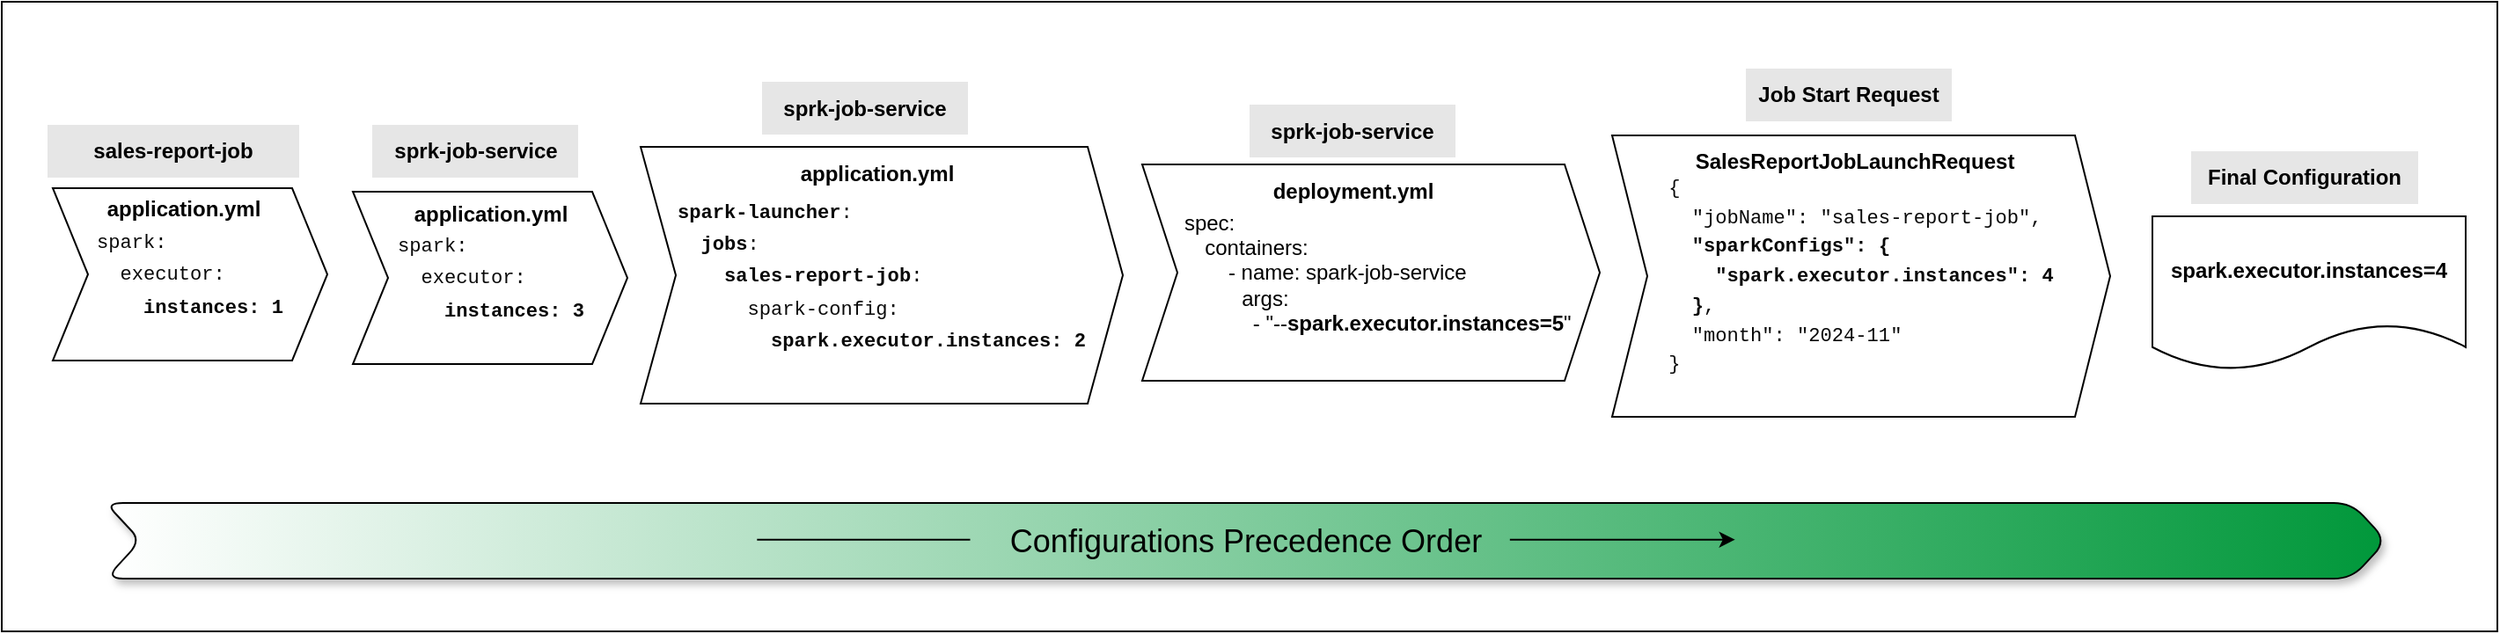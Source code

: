 <mxfile border="50" scale="3" compressed="false" locked="false" version="25.0.2">
  <diagram name="Blank" id="YmL12bMKpDGza6XwsDPr">
    <mxGraphModel dx="1642" dy="401" grid="0" gridSize="10" guides="1" tooltips="1" connect="1" arrows="0" fold="1" page="0" pageScale="1" pageWidth="827" pageHeight="1169" background="none" math="1" shadow="0">
      <root>
        <mxCell id="X5NqExCQtvZxIxQ7pmgY-0" />
        <mxCell id="1" parent="X5NqExCQtvZxIxQ7pmgY-0" />
        <mxCell id="7fYKbIvwsxHzfeDW7NYz-28" value="" style="rounded=0;whiteSpace=wrap;html=1;" parent="1" vertex="1">
          <mxGeometry x="-233" y="402" width="1418" height="358" as="geometry" />
        </mxCell>
        <mxCell id="7fYKbIvwsxHzfeDW7NYz-23" value="" style="group" parent="1" vertex="1" connectable="0">
          <mxGeometry x="-207" y="472" width="159" height="134" as="geometry" />
        </mxCell>
        <mxCell id="7fYKbIvwsxHzfeDW7NYz-7" value="&lt;pre style=&quot;font-variant-numeric: normal; font-variant-east-asian: normal; font-variant-alternates: normal; font-size-adjust: none; font-kerning: auto; font-optical-sizing: auto; font-feature-settings: normal; font-variation-settings: normal; font-variant-position: normal; font-stretch: normal; line-height: 1.45; box-sizing: border-box; margin-top: 16px; margin-bottom: 16px; padding: 16px; overflow: auto; border-radius: 3px; text-align: start;&quot; class=&quot;code-fence&quot;&gt;&lt;font face=&quot;JetBrains Mono, Consolas, Liberation Mono, Menlo, Courier, monospace&quot; color=&quot;#080808&quot;&gt;&lt;span style=&quot;font-size: 11.05px;&quot;&gt;spark:&lt;br&gt;  executor:&lt;br&gt;    &lt;b&gt;instances: 1&lt;/b&gt;&lt;/span&gt;&lt;span style=&quot;font-size: 0.85em;&quot;&gt;&lt;br&gt;&lt;/span&gt;&lt;/font&gt;&lt;/pre&gt;" style="shape=step;perimeter=stepPerimeter;whiteSpace=wrap;html=1;fixedSize=1;" parent="7fYKbIvwsxHzfeDW7NYz-23" vertex="1">
          <mxGeometry x="3" y="36" width="156" height="98" as="geometry" />
        </mxCell>
        <mxCell id="7fYKbIvwsxHzfeDW7NYz-16" value="&lt;b&gt;application.yml&lt;/b&gt;" style="text;html=1;align=center;verticalAlign=middle;whiteSpace=wrap;rounded=0;" parent="7fYKbIvwsxHzfeDW7NYz-23" vertex="1">
          <mxGeometry x="18" y="33" width="119" height="30" as="geometry" />
        </mxCell>
        <mxCell id="7fYKbIvwsxHzfeDW7NYz-18" value="&lt;b&gt;sales-report-job&lt;/b&gt;" style="text;html=1;align=center;verticalAlign=middle;whiteSpace=wrap;rounded=0;fillColor=#E6E6E6;fillStyle=solid;" parent="7fYKbIvwsxHzfeDW7NYz-23" vertex="1">
          <mxGeometry width="143" height="30" as="geometry" />
        </mxCell>
        <mxCell id="7fYKbIvwsxHzfeDW7NYz-24" value="" style="group" parent="1" vertex="1" connectable="0">
          <mxGeometry x="130" y="447.5" width="274" height="183" as="geometry" />
        </mxCell>
        <mxCell id="7fYKbIvwsxHzfeDW7NYz-6" value="&lt;pre style=&quot;font-variant-numeric: normal; font-variant-east-asian: normal; font-variant-alternates: normal; font-size-adjust: none; font-kerning: auto; font-optical-sizing: auto; font-feature-settings: normal; font-variation-settings: normal; font-variant-position: normal; font-stretch: normal; line-height: 1.45; box-sizing: border-box; margin-top: 16px; margin-bottom: 16px; padding: 16px; overflow: auto; border-radius: 3px; text-align: start;&quot; class=&quot;code-fence&quot;&gt;&lt;font face=&quot;JetBrains Mono, Consolas, Liberation Mono, Menlo, Courier, monospace&quot; color=&quot;#080808&quot;&gt;&lt;span style=&quot;font-size: 11.05px;&quot;&gt;&lt;b&gt;spark-launcher&lt;/b&gt;:&lt;br&gt;  &lt;b&gt;jobs&lt;/b&gt;:&lt;br&gt;    &lt;b&gt;sales-report-job&lt;/b&gt;:&lt;br&gt;      spark-config:&lt;br&gt;        &lt;b&gt;spark.executor.instances: 2&lt;/b&gt;&lt;/span&gt;&lt;span style=&quot;font-size: 0.85em;&quot;&gt;&lt;br&gt;&lt;/span&gt;&lt;/font&gt;&lt;/pre&gt;" style="shape=step;perimeter=stepPerimeter;whiteSpace=wrap;html=1;fixedSize=1;" parent="7fYKbIvwsxHzfeDW7NYz-24" vertex="1">
          <mxGeometry y="37" width="274" height="146" as="geometry" />
        </mxCell>
        <mxCell id="7fYKbIvwsxHzfeDW7NYz-9" value="&lt;b&gt;application.yml&lt;/b&gt;" style="text;html=1;align=center;verticalAlign=middle;whiteSpace=wrap;rounded=0;" parent="7fYKbIvwsxHzfeDW7NYz-24" vertex="1">
          <mxGeometry x="75" y="37" width="119" height="30" as="geometry" />
        </mxCell>
        <mxCell id="7fYKbIvwsxHzfeDW7NYz-17" value="&lt;b&gt;sprk-job-service&lt;/b&gt;" style="text;html=1;align=center;verticalAlign=middle;whiteSpace=wrap;rounded=0;fillColor=#E6E6E6;fillStyle=solid;" parent="7fYKbIvwsxHzfeDW7NYz-24" vertex="1">
          <mxGeometry x="69" width="117" height="30" as="geometry" />
        </mxCell>
        <mxCell id="7fYKbIvwsxHzfeDW7NYz-25" value="" style="group" parent="1" vertex="1" connectable="0">
          <mxGeometry x="-33.5" y="472" width="156" height="136" as="geometry" />
        </mxCell>
        <mxCell id="7fYKbIvwsxHzfeDW7NYz-5" value="&lt;pre style=&quot;font-variant-numeric: normal; font-variant-east-asian: normal; font-variant-alternates: normal; font-size-adjust: none; font-kerning: auto; font-optical-sizing: auto; font-feature-settings: normal; font-variation-settings: normal; font-variant-position: normal; font-stretch: normal; line-height: 1.45; box-sizing: border-box; margin-top: 16px; margin-bottom: 16px; padding: 16px; overflow: auto; border-radius: 3px; text-align: start;&quot; class=&quot;code-fence&quot;&gt;&lt;font face=&quot;JetBrains Mono, Consolas, Liberation Mono, Menlo, Courier, monospace&quot; color=&quot;#080808&quot;&gt;&lt;span style=&quot;font-size: 11.05px;&quot;&gt;spark:&lt;br&gt;  executor:&lt;br&gt;    &lt;b&gt;instances: 3&lt;/b&gt;&lt;/span&gt;&lt;span style=&quot;font-size: 0.85em;&quot;&gt;&lt;br&gt;&lt;/span&gt;&lt;/font&gt;&lt;/pre&gt;" style="shape=step;perimeter=stepPerimeter;whiteSpace=wrap;html=1;fixedSize=1;" parent="7fYKbIvwsxHzfeDW7NYz-25" vertex="1">
          <mxGeometry y="38" width="156" height="98" as="geometry" />
        </mxCell>
        <mxCell id="7fYKbIvwsxHzfeDW7NYz-10" value="&lt;b&gt;sprk-job-service&lt;/b&gt;" style="text;html=1;align=center;verticalAlign=middle;whiteSpace=wrap;rounded=0;fillColor=#E6E6E6;fillStyle=solid;" parent="7fYKbIvwsxHzfeDW7NYz-25" vertex="1">
          <mxGeometry x="11" width="117" height="30" as="geometry" />
        </mxCell>
        <mxCell id="7fYKbIvwsxHzfeDW7NYz-11" value="&lt;b&gt;application.yml&lt;/b&gt;" style="text;html=1;align=center;verticalAlign=middle;whiteSpace=wrap;rounded=0;" parent="7fYKbIvwsxHzfeDW7NYz-25" vertex="1">
          <mxGeometry x="25" y="36" width="106" height="30" as="geometry" />
        </mxCell>
        <mxCell id="7fYKbIvwsxHzfeDW7NYz-26" value="" style="group" parent="1" vertex="1" connectable="0">
          <mxGeometry x="415" y="460.5" width="260" height="157" as="geometry" />
        </mxCell>
        <mxCell id="7fYKbIvwsxHzfeDW7NYz-4" value="&lt;div&gt;&amp;nbsp; &amp;nbsp; spec:&amp;nbsp; &amp;nbsp; &amp;nbsp; &amp;nbsp; &amp;nbsp; &amp;nbsp; &amp;nbsp; &amp;nbsp; &amp;nbsp; &amp;nbsp; &amp;nbsp; &amp;nbsp; &amp;nbsp; &amp;nbsp; &amp;nbsp; &amp;nbsp; &amp;nbsp; &amp;nbsp; &amp;nbsp; &amp;nbsp; &amp;nbsp; &amp;nbsp; &amp;nbsp; &amp;nbsp; &amp;nbsp; &amp;nbsp; &amp;nbsp; &amp;nbsp; &amp;nbsp; &amp;nbsp;&lt;/div&gt;&lt;div&gt;&amp;nbsp; &amp;nbsp; &amp;nbsp; containers:&amp;nbsp; &amp;nbsp; &amp;nbsp; &amp;nbsp; &amp;nbsp; &amp;nbsp; &amp;nbsp; &amp;nbsp; &amp;nbsp; &amp;nbsp; &amp;nbsp; &amp;nbsp; &amp;nbsp; &amp;nbsp; &amp;nbsp; &amp;nbsp; &amp;nbsp; &amp;nbsp; &amp;nbsp; &amp;nbsp; &amp;nbsp; &amp;nbsp; &amp;nbsp;&lt;/div&gt;&lt;div&gt;&amp;nbsp; &amp;nbsp; &amp;nbsp; &amp;nbsp; &amp;nbsp; &amp;nbsp; &amp;nbsp; - name: spark-job-service&amp;nbsp; &amp;nbsp; &amp;nbsp; &amp;nbsp; &amp;nbsp; &amp;nbsp; &amp;nbsp; &amp;nbsp; &amp;nbsp; &amp;nbsp; &amp;nbsp;&amp;nbsp;&lt;/div&gt;&lt;div&gt;&amp;nbsp; &amp;nbsp; &amp;nbsp; &amp;nbsp; &amp;nbsp; &amp;nbsp; &amp;nbsp; &amp;nbsp;args:&amp;nbsp; &amp;nbsp; &amp;nbsp; &amp;nbsp; &amp;nbsp; &amp;nbsp; &amp;nbsp; &amp;nbsp; &amp;nbsp; &amp;nbsp; &amp;nbsp; &amp;nbsp; &amp;nbsp; &amp;nbsp; &amp;nbsp; &amp;nbsp; &amp;nbsp; &amp;nbsp; &amp;nbsp; &amp;nbsp; &amp;nbsp; &amp;nbsp; &amp;nbsp; &amp;nbsp; &amp;nbsp; &amp;nbsp;&lt;/div&gt;&lt;div&gt;&amp;nbsp; &amp;nbsp; &amp;nbsp; &amp;nbsp; &amp;nbsp; &amp;nbsp; &amp;nbsp; - &quot;--&lt;b&gt;spark.executor.instances=5&lt;/b&gt;&quot;&lt;/div&gt;" style="shape=step;perimeter=stepPerimeter;whiteSpace=wrap;html=1;fixedSize=1;" parent="7fYKbIvwsxHzfeDW7NYz-26" vertex="1">
          <mxGeometry y="34" width="260" height="123" as="geometry" />
        </mxCell>
        <mxCell id="7fYKbIvwsxHzfeDW7NYz-14" value="&lt;b&gt;deployment.yml&lt;/b&gt;" style="text;html=1;align=center;verticalAlign=middle;whiteSpace=wrap;rounded=0;" parent="7fYKbIvwsxHzfeDW7NYz-26" vertex="1">
          <mxGeometry x="66.5" y="34" width="106" height="30" as="geometry" />
        </mxCell>
        <mxCell id="7fYKbIvwsxHzfeDW7NYz-15" value="&lt;b&gt;sprk-job-service&lt;/b&gt;" style="text;html=1;align=center;verticalAlign=middle;whiteSpace=wrap;rounded=0;fillColor=#E6E6E6;fillStyle=solid;" parent="7fYKbIvwsxHzfeDW7NYz-26" vertex="1">
          <mxGeometry x="61" width="117" height="30" as="geometry" />
        </mxCell>
        <mxCell id="7fYKbIvwsxHzfeDW7NYz-32" value="" style="group" parent="1" vertex="1" connectable="0">
          <mxGeometry x="989" y="487" width="178" height="124.5" as="geometry" />
        </mxCell>
        <mxCell id="7fYKbIvwsxHzfeDW7NYz-29" value="&lt;b&gt;spark.executor.instances=4&lt;/b&gt;" style="shape=document;whiteSpace=wrap;html=1;boundedLbl=1;" parent="7fYKbIvwsxHzfeDW7NYz-32" vertex="1">
          <mxGeometry y="37" width="178" height="87.5" as="geometry" />
        </mxCell>
        <mxCell id="7fYKbIvwsxHzfeDW7NYz-31" value="&lt;b&gt;Final Configuration&lt;/b&gt;" style="text;html=1;align=center;verticalAlign=middle;whiteSpace=wrap;rounded=0;fillColor=#E6E6E6;fillStyle=solid;" parent="7fYKbIvwsxHzfeDW7NYz-32" vertex="1">
          <mxGeometry x="22" width="129" height="30" as="geometry" />
        </mxCell>
        <mxCell id="7fYKbIvwsxHzfeDW7NYz-33" value="" style="group" parent="1" vertex="1" connectable="0">
          <mxGeometry x="682" y="440" width="283" height="198" as="geometry" />
        </mxCell>
        <mxCell id="7fYKbIvwsxHzfeDW7NYz-1" value="&lt;pre style=&quot;font-variant-numeric: normal; font-variant-east-asian: normal; font-variant-alternates: normal; font-size-adjust: none; font-kerning: auto; font-optical-sizing: auto; font-feature-settings: normal; font-variation-settings: normal; font-variant-position: normal; font-stretch: normal; font-size: 0.85em; line-height: 1.45; font-family: &amp;quot;JetBrains Mono&amp;quot;, Consolas, &amp;quot;Liberation Mono&amp;quot;, Menlo, Courier, monospace; box-sizing: border-box; margin-top: 16px; margin-bottom: 16px; padding: 16px; overflow: auto; border-radius: 3px; color: rgb(8, 8, 8); text-align: start;&quot; class=&quot;code-fence&quot;&gt;&lt;code style=&quot;box-sizing: border-box; font-variant-numeric: normal; font-variant-east-asian: normal; font-variant-alternates: normal; font-variant-position: normal; font-kerning: auto; font-optical-sizing: auto; font-feature-settings: normal; font-variation-settings: normal; font-stretch: normal; font-size: 11.05px; line-height: inherit; font-family: &amp;quot;JetBrains Mono&amp;quot;, Consolas, &amp;quot;Liberation Mono&amp;quot;, Menlo, Courier, monospace; padding: 0px; margin: 0px; border-radius: 3px; background-image: initial; background-position: initial; background-size: initial; background-repeat: initial; background-attachment: initial; background-origin: initial; background-clip: initial; word-break: normal; border: 0px; display: inline; max-width: initial; overflow: initial; overflow-wrap: normal;&quot; class=&quot;language-curl&quot;&gt;&lt;span style=&quot;box-sizing: border-box;&quot;&gt;{&lt;br&gt;&lt;/span&gt;&lt;span style=&quot;box-sizing: border-box;&quot;&gt;  &quot;jobName&quot;: &quot;sales-report-job&quot;,&lt;/span&gt;&lt;span style=&quot;box-sizing: border-box;&quot;&gt;&lt;br&gt;&lt;/span&gt;&lt;span style=&quot;box-sizing: border-box;&quot;&gt;  &lt;b&gt;&quot;sparkConfigs&quot;: {&lt;br&gt;&lt;/b&gt;&lt;/span&gt;&lt;b&gt;&lt;span style=&quot;box-sizing: border-box;&quot;&gt;    &quot;spark.executor.instances&quot;: 4&lt;/span&gt;&lt;span style=&quot;box-sizing: border-box;&quot;&gt;&lt;br&gt;&lt;/span&gt;&lt;/b&gt;&lt;span style=&quot;box-sizing: border-box;&quot;&gt;&lt;b&gt;  }&lt;/b&gt;,&lt;br&gt;&lt;/span&gt;&lt;span style=&quot;box-sizing: border-box;&quot;&gt;  &quot;month&quot;: &quot;2024-11&quot;&lt;br&gt;&lt;/span&gt;&lt;span style=&quot;box-sizing: border-box;&quot;&gt;}&lt;/span&gt;&lt;/code&gt;&lt;/pre&gt;" style="shape=step;perimeter=stepPerimeter;whiteSpace=wrap;html=1;fixedSize=1;" parent="7fYKbIvwsxHzfeDW7NYz-33" vertex="1">
          <mxGeometry y="38" width="283" height="160" as="geometry" />
        </mxCell>
        <mxCell id="7fYKbIvwsxHzfeDW7NYz-12" value="&lt;b&gt;Job Start Request&lt;/b&gt;" style="text;html=1;align=center;verticalAlign=middle;whiteSpace=wrap;rounded=0;fillColor=#E6E6E6;fillStyle=solid;" parent="7fYKbIvwsxHzfeDW7NYz-33" vertex="1">
          <mxGeometry x="76" width="117" height="30" as="geometry" />
        </mxCell>
        <mxCell id="7fYKbIvwsxHzfeDW7NYz-13" value="&lt;b&gt;SalesReportJobLaunchRequest&lt;/b&gt;" style="text;html=1;align=center;verticalAlign=middle;whiteSpace=wrap;rounded=0;" parent="7fYKbIvwsxHzfeDW7NYz-33" vertex="1">
          <mxGeometry x="21" y="38" width="234" height="30" as="geometry" />
        </mxCell>
        <mxCell id="7fYKbIvwsxHzfeDW7NYz-46" value="" style="group;fillStyle=solid;labelBackgroundColor=none;textShadow=0;" parent="1" vertex="1" connectable="0">
          <mxGeometry x="-174" y="687" width="1296" height="43" as="geometry" />
        </mxCell>
        <mxCell id="7fYKbIvwsxHzfeDW7NYz-34" value="&lt;font style=&quot;font-size: 18px;&quot;&gt;Configurations Precedence Order&lt;/font&gt;" style="shape=step;perimeter=stepPerimeter;whiteSpace=wrap;html=1;fixedSize=1;fillStyle=auto;rounded=1;shadow=1;gradientColor=#01983b;gradientDirection=east;" parent="7fYKbIvwsxHzfeDW7NYz-46" vertex="1">
          <mxGeometry width="1296" height="43" as="geometry" />
        </mxCell>
        <mxCell id="7fYKbIvwsxHzfeDW7NYz-44" value="" style="endArrow=none;html=1;rounded=0;" parent="7fYKbIvwsxHzfeDW7NYz-46" edge="1">
          <mxGeometry width="50" height="50" relative="1" as="geometry">
            <mxPoint x="370.149" y="20.83" as="sourcePoint" />
            <mxPoint x="491.249" y="20.83" as="targetPoint" />
          </mxGeometry>
        </mxCell>
        <mxCell id="7fYKbIvwsxHzfeDW7NYz-45" value="" style="endArrow=classic;html=1;rounded=0;" parent="7fYKbIvwsxHzfeDW7NYz-46" edge="1">
          <mxGeometry width="50" height="50" relative="1" as="geometry">
            <mxPoint x="797.914" y="20.83" as="sourcePoint" />
            <mxPoint x="925.854" y="20.83" as="targetPoint" />
          </mxGeometry>
        </mxCell>
      </root>
    </mxGraphModel>
  </diagram>
</mxfile>
